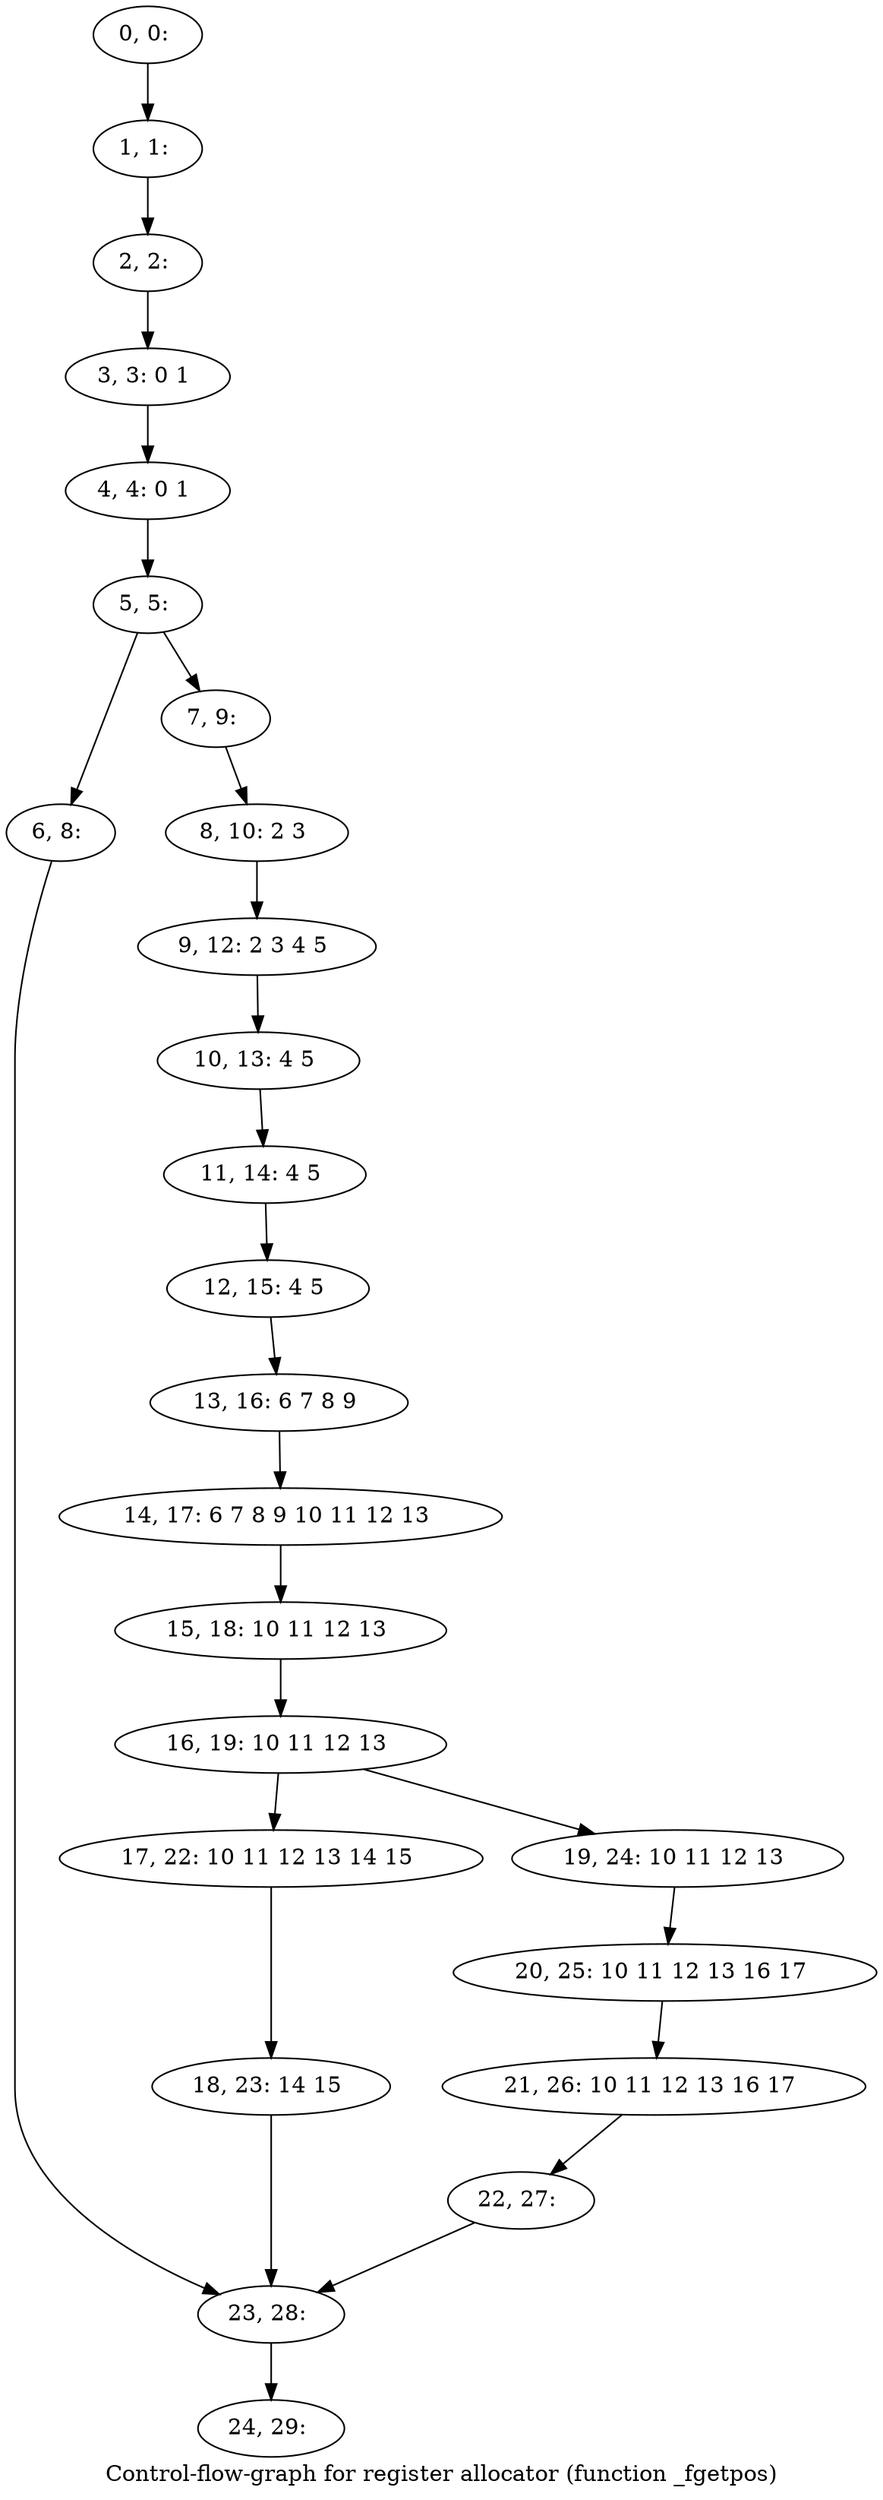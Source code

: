 digraph G {
graph [label="Control-flow-graph for register allocator (function _fgetpos)"]
0[label="0, 0: "];
1[label="1, 1: "];
2[label="2, 2: "];
3[label="3, 3: 0 1 "];
4[label="4, 4: 0 1 "];
5[label="5, 5: "];
6[label="6, 8: "];
7[label="7, 9: "];
8[label="8, 10: 2 3 "];
9[label="9, 12: 2 3 4 5 "];
10[label="10, 13: 4 5 "];
11[label="11, 14: 4 5 "];
12[label="12, 15: 4 5 "];
13[label="13, 16: 6 7 8 9 "];
14[label="14, 17: 6 7 8 9 10 11 12 13 "];
15[label="15, 18: 10 11 12 13 "];
16[label="16, 19: 10 11 12 13 "];
17[label="17, 22: 10 11 12 13 14 15 "];
18[label="18, 23: 14 15 "];
19[label="19, 24: 10 11 12 13 "];
20[label="20, 25: 10 11 12 13 16 17 "];
21[label="21, 26: 10 11 12 13 16 17 "];
22[label="22, 27: "];
23[label="23, 28: "];
24[label="24, 29: "];
0->1 ;
1->2 ;
2->3 ;
3->4 ;
4->5 ;
5->6 ;
5->7 ;
6->23 ;
7->8 ;
8->9 ;
9->10 ;
10->11 ;
11->12 ;
12->13 ;
13->14 ;
14->15 ;
15->16 ;
16->17 ;
16->19 ;
17->18 ;
18->23 ;
19->20 ;
20->21 ;
21->22 ;
22->23 ;
23->24 ;
}
